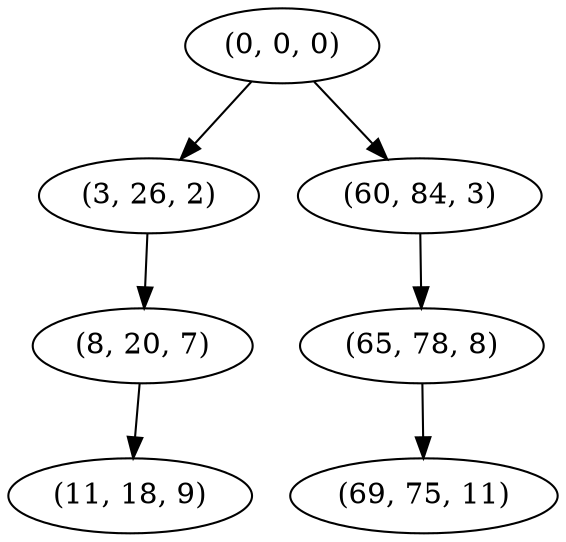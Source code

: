 digraph tree {
    "(0, 0, 0)";
    "(3, 26, 2)";
    "(8, 20, 7)";
    "(11, 18, 9)";
    "(60, 84, 3)";
    "(65, 78, 8)";
    "(69, 75, 11)";
    "(0, 0, 0)" -> "(3, 26, 2)";
    "(0, 0, 0)" -> "(60, 84, 3)";
    "(3, 26, 2)" -> "(8, 20, 7)";
    "(8, 20, 7)" -> "(11, 18, 9)";
    "(60, 84, 3)" -> "(65, 78, 8)";
    "(65, 78, 8)" -> "(69, 75, 11)";
}
